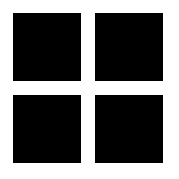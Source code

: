 <mxfile version="14.9.6" type="device"><diagram id="EhhW3xQttqIZV80_lBOK" name="Page-1"><mxGraphModel dx="284" dy="167" grid="1" gridSize="10" guides="1" tooltips="1" connect="1" arrows="1" fold="1" page="1" pageScale="1" pageWidth="850" pageHeight="1100" math="0" shadow="0"><root><mxCell id="0"/><mxCell id="1" parent="0"/><mxCell id="4watFg_jTkrAQHcGPary-21" value="" style="whiteSpace=wrap;html=1;fillColor=#000000;verticalAlign=top;strokeColor=#FFFFFF;strokeWidth=5;" parent="1" vertex="1"><mxGeometry x="40" y="360" width="80" height="80" as="geometry"/></mxCell><mxCell id="4watFg_jTkrAQHcGPary-23" value="" style="endArrow=none;html=1;strokeColor=#FFFFFF;strokeWidth=7;exitX=0;exitY=0.5;exitDx=0;exitDy=0;entryX=1;entryY=0.5;entryDx=0;entryDy=0;" parent="1" edge="1" target="4watFg_jTkrAQHcGPary-21" source="4watFg_jTkrAQHcGPary-21"><mxGeometry width="50" height="50" relative="1" as="geometry"><mxPoint x="60" y="420" as="sourcePoint"/><mxPoint x="120" y="420" as="targetPoint"/></mxGeometry></mxCell><mxCell id="4watFg_jTkrAQHcGPary-26" value="" style="endArrow=none;html=1;strokeColor=#FFFFFF;strokeWidth=7;entryX=0.5;entryY=1;entryDx=0;entryDy=0;exitX=0.5;exitY=0;exitDx=0;exitDy=0;" parent="1" edge="1" target="4watFg_jTkrAQHcGPary-21" source="4watFg_jTkrAQHcGPary-21"><mxGeometry width="50" height="50" relative="1" as="geometry"><mxPoint x="90" y="420" as="sourcePoint"/><mxPoint x="90" y="440" as="targetPoint"/></mxGeometry></mxCell></root></mxGraphModel></diagram></mxfile>